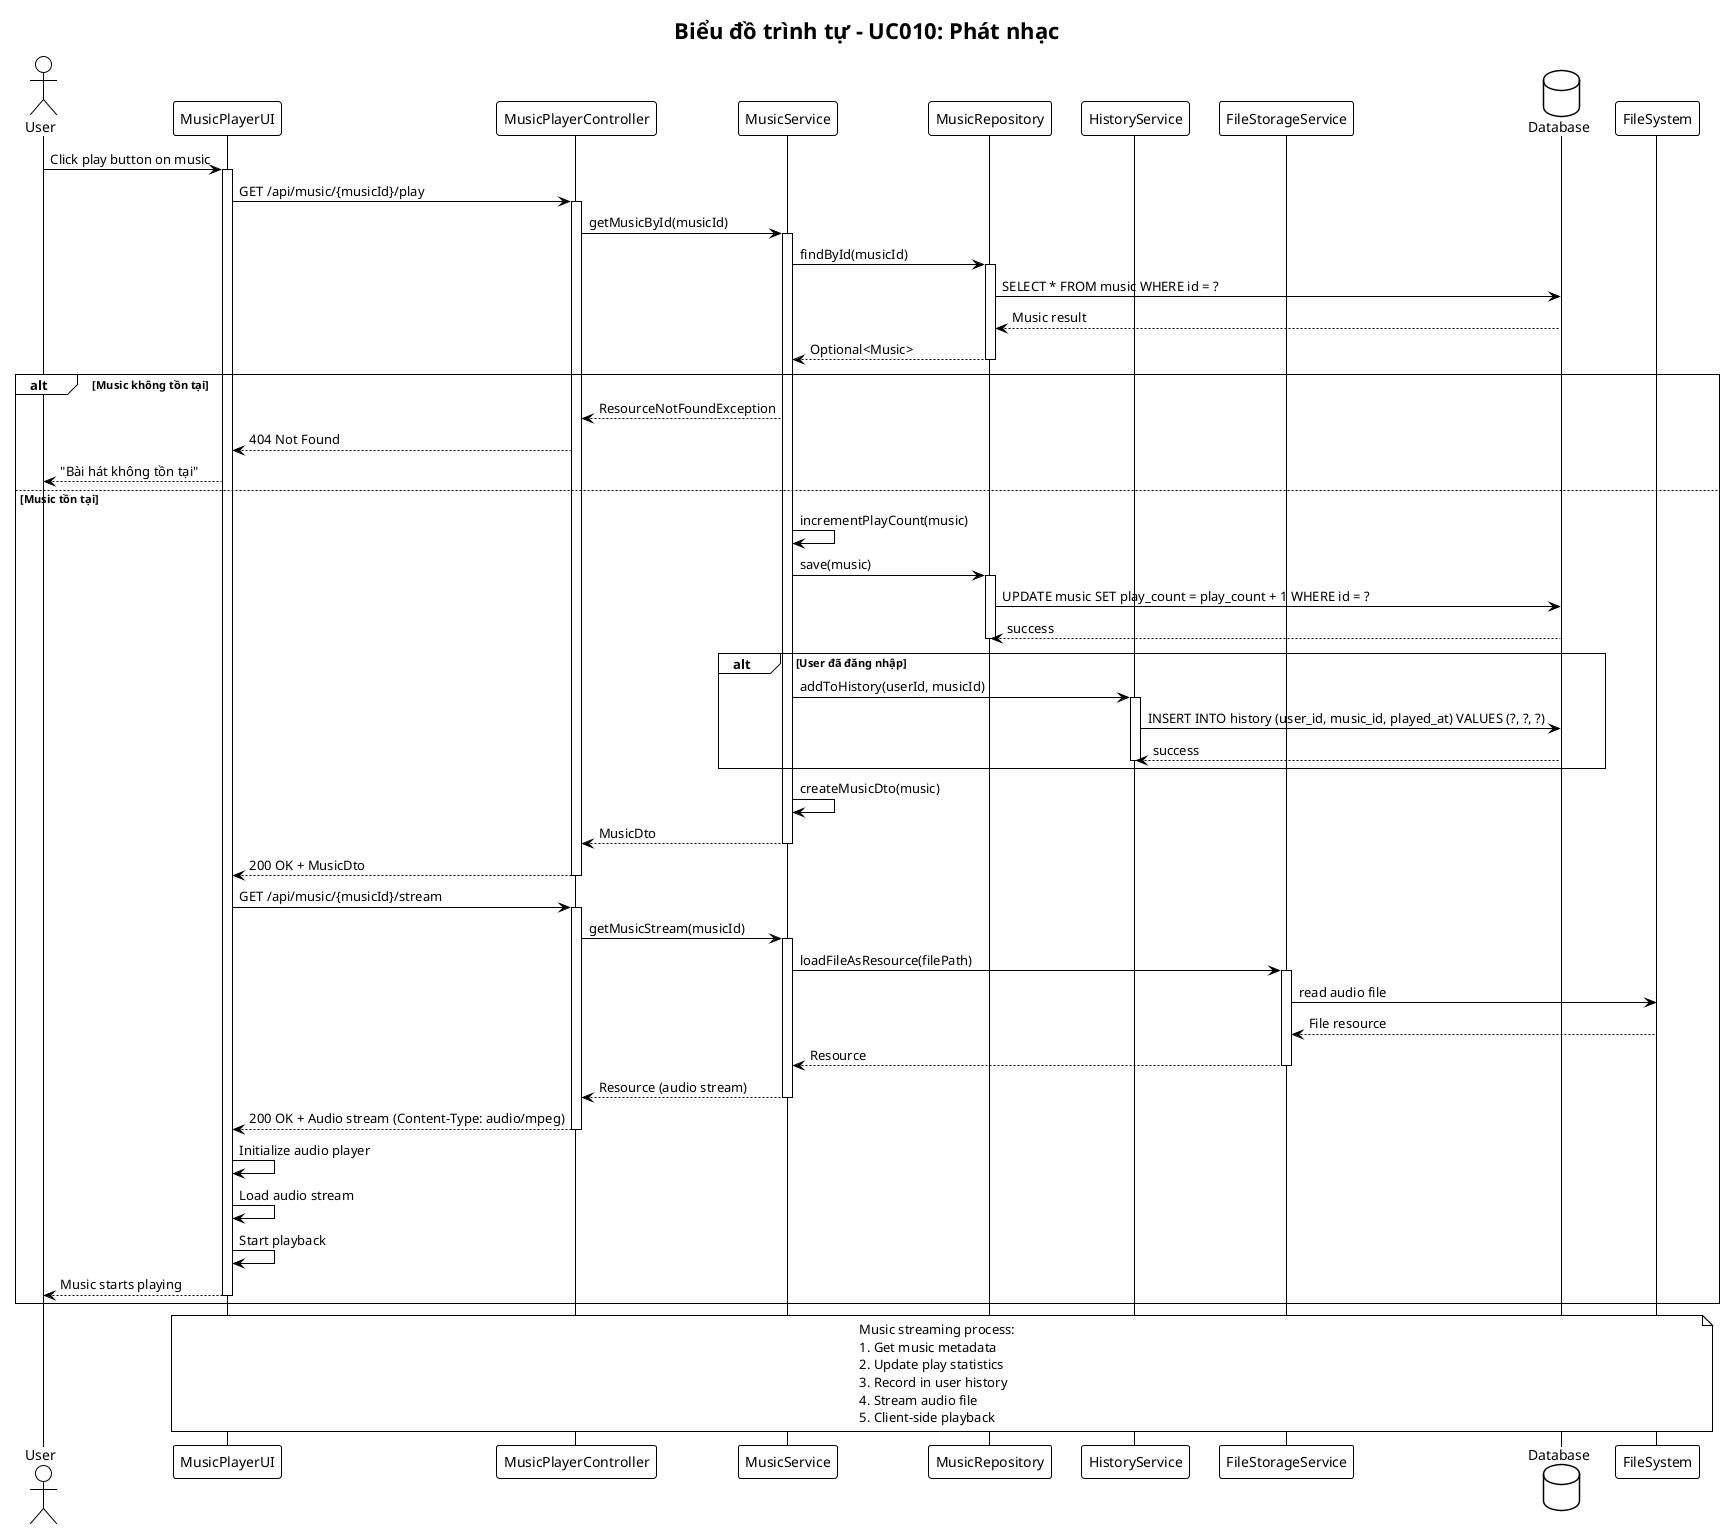 @startuml UC010-Sequence-Diagram-Phat-Nhac
!theme plain

title Biểu đồ trình tự - UC010: Phát nhạc

actor User
participant "MusicPlayerUI" as UI
participant "MusicPlayerController" as Controller
participant "MusicService" as MusicService
participant "MusicRepository" as MusicRepo
participant "HistoryService" as HistoryService
participant "FileStorageService" as FileService
database "Database" as DB
participant "FileSystem" as FS

User -> UI: Click play button on music
activate UI

UI -> Controller: GET /api/music/{musicId}/play
activate Controller

Controller -> MusicService: getMusicById(musicId)
activate MusicService

MusicService -> MusicRepo: findById(musicId)
activate MusicRepo
MusicRepo -> DB: SELECT * FROM music WHERE id = ?
DB --> MusicRepo: Music result
MusicRepo --> MusicService: Optional<Music>
deactivate MusicRepo

alt Music không tồn tại
    MusicService --> Controller: ResourceNotFoundException
    Controller --> UI: 404 Not Found
    UI --> User: "Bài hát không tồn tại"
else Music tồn tại
    ' Update play count
    MusicService -> MusicService: incrementPlayCount(music)
    MusicService -> MusicRepo: save(music)
    activate MusicRepo
    MusicRepo -> DB: UPDATE music SET play_count = play_count + 1 WHERE id = ?
    DB --> MusicRepo: success
    deactivate MusicRepo

    ' Add to user history (if user is logged in)
    alt User đã đăng nhập
        MusicService -> HistoryService: addToHistory(userId, musicId)
        activate HistoryService
        HistoryService -> DB: INSERT INTO history (user_id, music_id, played_at) VALUES (?, ?, ?)
        DB --> HistoryService: success
        deactivate HistoryService
    end

    ' Create music DTO with stream URL
    MusicService -> MusicService: createMusicDto(music)
    MusicService --> Controller: MusicDto
    deactivate MusicService

    Controller --> UI: 200 OK + MusicDto
    deactivate Controller

    ' Request music stream
    UI -> Controller: GET /api/music/{musicId}/stream
    activate Controller

    Controller -> MusicService: getMusicStream(musicId)
    activate MusicService

    MusicService -> FileService: loadFileAsResource(filePath)
    activate FileService
    FileService -> FS: read audio file
    FS --> FileService: File resource
    FileService --> MusicService: Resource
    deactivate FileService

    MusicService --> Controller: Resource (audio stream)
    deactivate MusicService

    Controller --> UI: 200 OK + Audio stream (Content-Type: audio/mpeg)
    deactivate Controller

    UI -> UI: Initialize audio player
    UI -> UI: Load audio stream
    UI -> UI: Start playback
    UI --> User: Music starts playing
    deactivate UI
end

note over UI, FS
  Music streaming process:
  1. Get music metadata
  2. Update play statistics
  3. Record in user history
  4. Stream audio file
  5. Client-side playback
end note

@enduml
